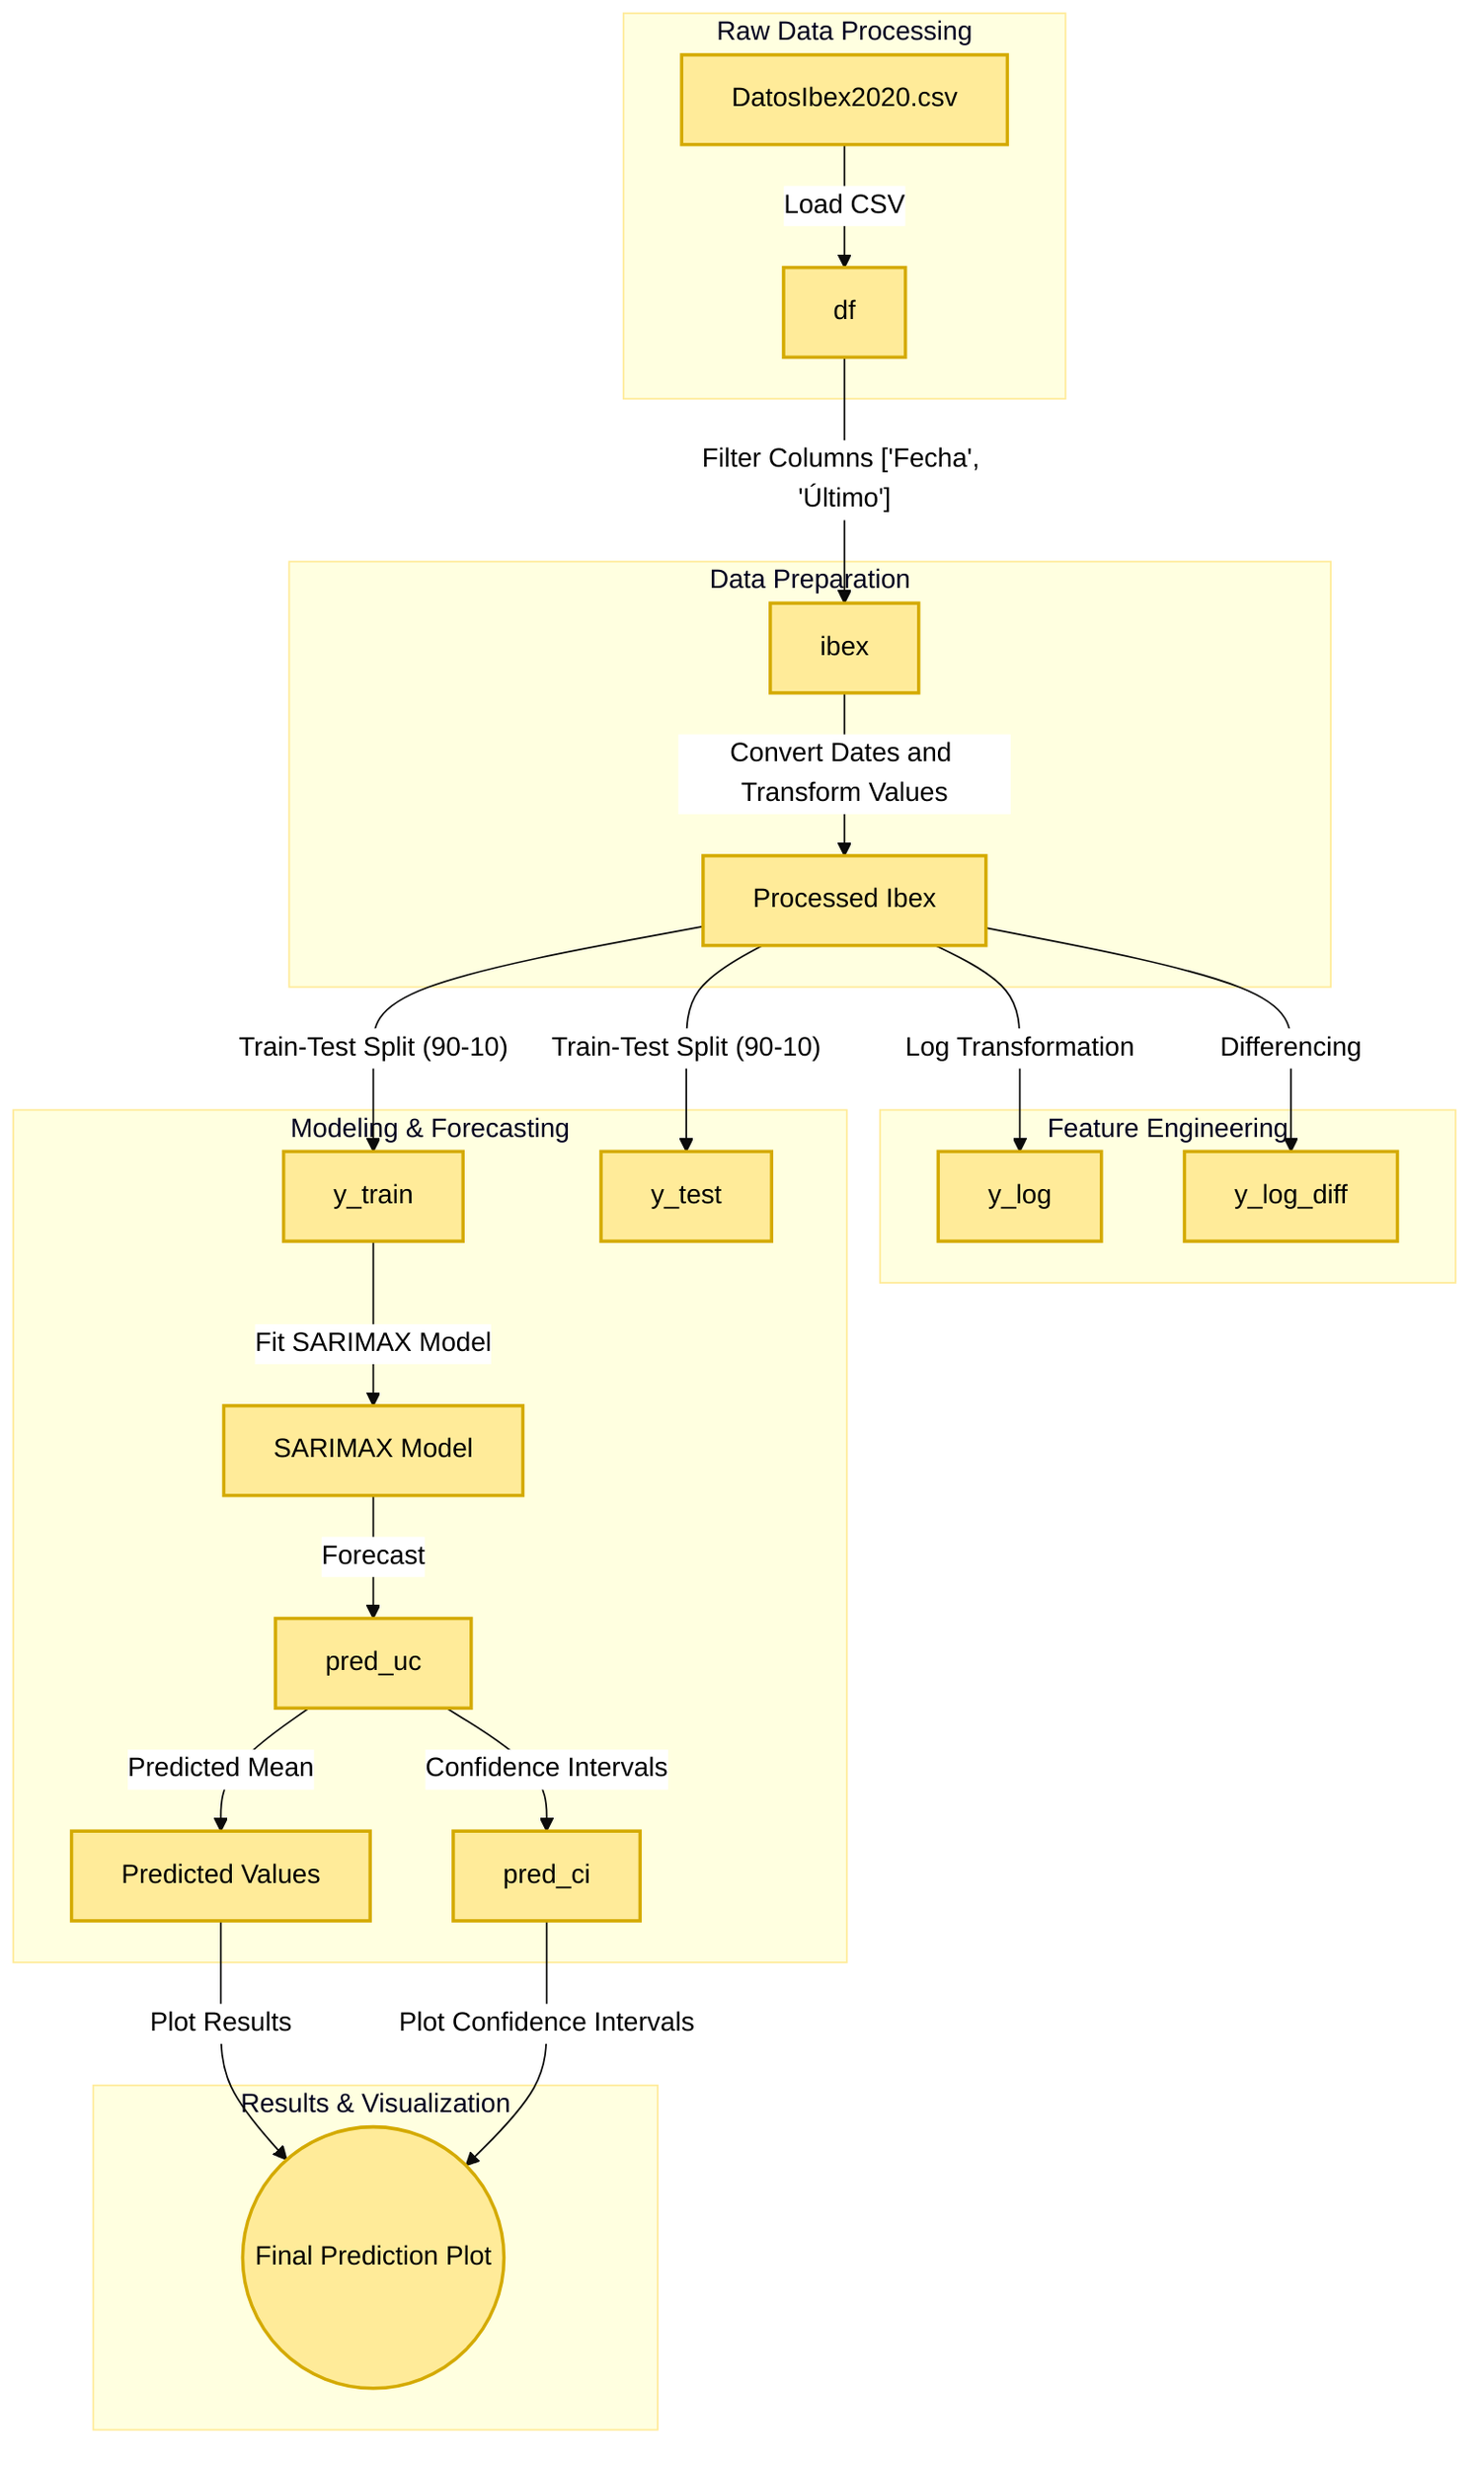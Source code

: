 %%{ init : { 'theme' : 'base', 'themeVariables': { 'primaryColor': '#ffcc00', 'edgeLabelBackground':'#ffffff', 'tertiaryColor': '#ffffe0', 'primaryBorderColor': '#d4aa00', 'primaryTextColor': '#000000', 'tertiaryBorderColor': '#ffeb99'}, 'themeCSS': '.label foreignObject { overflow: visible; } '} }%%

graph TD

    %% Data Sources
    A["DatosIbex2020.csv"] -->|"Load CSV"| B["df"]
    
    %% DataFrame Creation and Filtering
    B -->|"Filter Columns ['Fecha', 'Último']"| C["ibex"]

    %% Data Transformation
    C -->|"Convert Dates and Transform Values"| D["Processed Ibex"]
    D -->|"Log Transformation"| E["y_log"]
    D -->|"Differencing"| F["y_log_diff"]

    %% Train-Test Split
    D -->|"Train-Test Split (90-10)"| G["y_train"]
    D -->|"Train-Test Split (90-10)"| H["y_test"]

    %% Model Fitting
    G -->|"Fit SARIMAX Model"| I["SARIMAX Model"]
    
    %% Predicting
    I -->|"Forecast"| J["pred_uc"]

    %% Evaluation
    J -->|"Predicted Mean"| K["Predicted Values"]
    J -->|"Confidence Intervals"| L["pred_ci"]

    %% Final Output
    K -->|"Plot Results"| M(("Final Prediction Plot"))
    L -->|"Plot Confidence Intervals"| M 

    %% Styling
    subgraph raw_data ["Raw Data Processing"]
    A
    B
    end

    subgraph data_prep ["Data Preparation"]
    C
    D
    end

    subgraph feature_eng ["Feature Engineering"]
    E
    F
    end

    subgraph modeling ["Modeling & Forecasting"]
    G
    H
    I
    J
    K
    L
    end

    subgraph results ["Results & Visualization"]
    M
    end
    
    classDef dataNodes fill:#ffeb99,stroke:#d4aa00,stroke-width:2px;
    classDef processNodes fill:#ffe680,stroke:#d4aa00,stroke-width:2px;
    class A,B,C,D,E,F,G,H,I,J,K,L,M dataNodes;